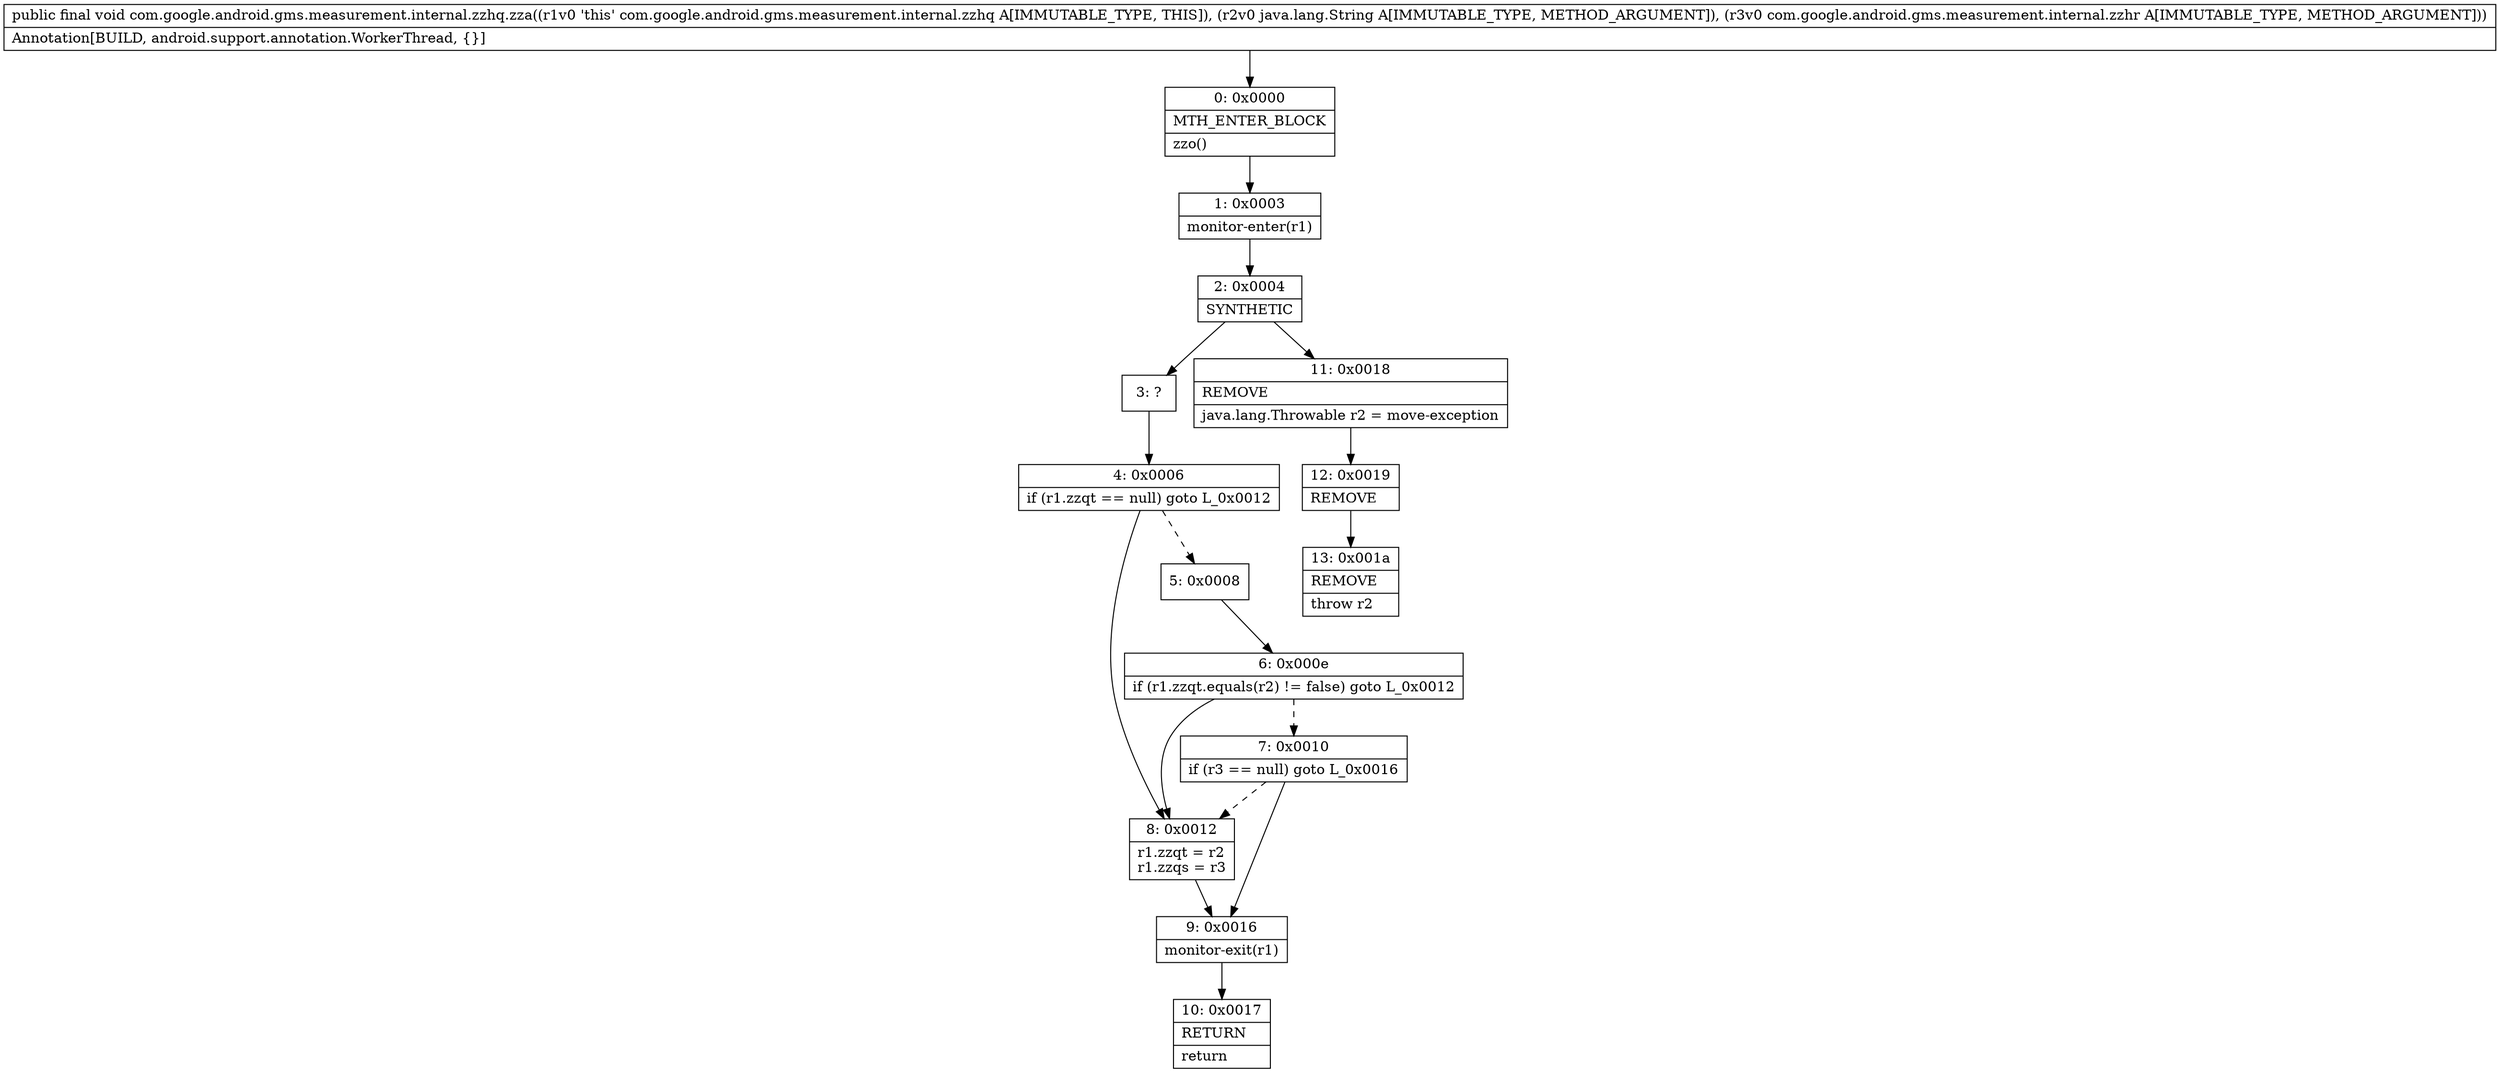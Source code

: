 digraph "CFG forcom.google.android.gms.measurement.internal.zzhq.zza(Ljava\/lang\/String;Lcom\/google\/android\/gms\/measurement\/internal\/zzhr;)V" {
Node_0 [shape=record,label="{0\:\ 0x0000|MTH_ENTER_BLOCK\l|zzo()\l}"];
Node_1 [shape=record,label="{1\:\ 0x0003|monitor\-enter(r1)\l}"];
Node_2 [shape=record,label="{2\:\ 0x0004|SYNTHETIC\l}"];
Node_3 [shape=record,label="{3\:\ ?}"];
Node_4 [shape=record,label="{4\:\ 0x0006|if (r1.zzqt == null) goto L_0x0012\l}"];
Node_5 [shape=record,label="{5\:\ 0x0008}"];
Node_6 [shape=record,label="{6\:\ 0x000e|if (r1.zzqt.equals(r2) != false) goto L_0x0012\l}"];
Node_7 [shape=record,label="{7\:\ 0x0010|if (r3 == null) goto L_0x0016\l}"];
Node_8 [shape=record,label="{8\:\ 0x0012|r1.zzqt = r2\lr1.zzqs = r3\l}"];
Node_9 [shape=record,label="{9\:\ 0x0016|monitor\-exit(r1)\l}"];
Node_10 [shape=record,label="{10\:\ 0x0017|RETURN\l|return\l}"];
Node_11 [shape=record,label="{11\:\ 0x0018|REMOVE\l|java.lang.Throwable r2 = move\-exception\l}"];
Node_12 [shape=record,label="{12\:\ 0x0019|REMOVE\l}"];
Node_13 [shape=record,label="{13\:\ 0x001a|REMOVE\l|throw r2\l}"];
MethodNode[shape=record,label="{public final void com.google.android.gms.measurement.internal.zzhq.zza((r1v0 'this' com.google.android.gms.measurement.internal.zzhq A[IMMUTABLE_TYPE, THIS]), (r2v0 java.lang.String A[IMMUTABLE_TYPE, METHOD_ARGUMENT]), (r3v0 com.google.android.gms.measurement.internal.zzhr A[IMMUTABLE_TYPE, METHOD_ARGUMENT]))  | Annotation[BUILD, android.support.annotation.WorkerThread, \{\}]\l}"];
MethodNode -> Node_0;
Node_0 -> Node_1;
Node_1 -> Node_2;
Node_2 -> Node_3;
Node_2 -> Node_11;
Node_3 -> Node_4;
Node_4 -> Node_5[style=dashed];
Node_4 -> Node_8;
Node_5 -> Node_6;
Node_6 -> Node_7[style=dashed];
Node_6 -> Node_8;
Node_7 -> Node_8[style=dashed];
Node_7 -> Node_9;
Node_8 -> Node_9;
Node_9 -> Node_10;
Node_11 -> Node_12;
Node_12 -> Node_13;
}

